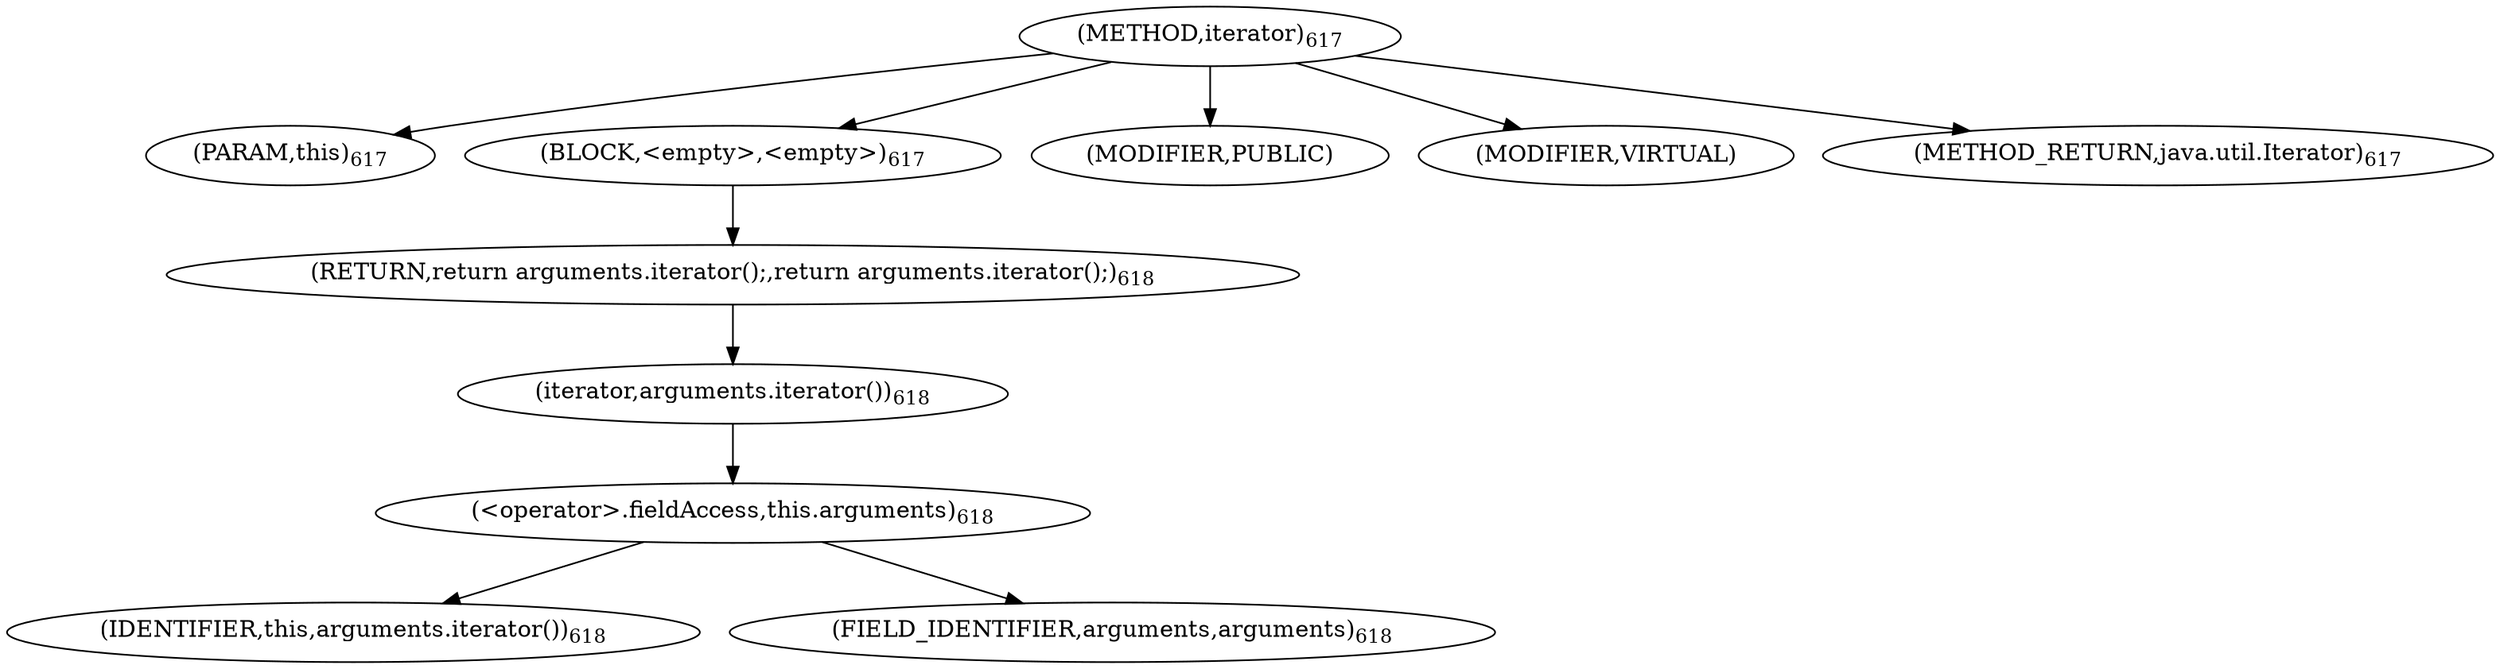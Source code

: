 digraph "iterator" {  
"1217" [label = <(METHOD,iterator)<SUB>617</SUB>> ]
"1218" [label = <(PARAM,this)<SUB>617</SUB>> ]
"1219" [label = <(BLOCK,&lt;empty&gt;,&lt;empty&gt;)<SUB>617</SUB>> ]
"1220" [label = <(RETURN,return arguments.iterator();,return arguments.iterator();)<SUB>618</SUB>> ]
"1221" [label = <(iterator,arguments.iterator())<SUB>618</SUB>> ]
"1222" [label = <(&lt;operator&gt;.fieldAccess,this.arguments)<SUB>618</SUB>> ]
"1223" [label = <(IDENTIFIER,this,arguments.iterator())<SUB>618</SUB>> ]
"1224" [label = <(FIELD_IDENTIFIER,arguments,arguments)<SUB>618</SUB>> ]
"1225" [label = <(MODIFIER,PUBLIC)> ]
"1226" [label = <(MODIFIER,VIRTUAL)> ]
"1227" [label = <(METHOD_RETURN,java.util.Iterator)<SUB>617</SUB>> ]
  "1217" -> "1218" 
  "1217" -> "1219" 
  "1217" -> "1225" 
  "1217" -> "1226" 
  "1217" -> "1227" 
  "1219" -> "1220" 
  "1220" -> "1221" 
  "1221" -> "1222" 
  "1222" -> "1223" 
  "1222" -> "1224" 
}
